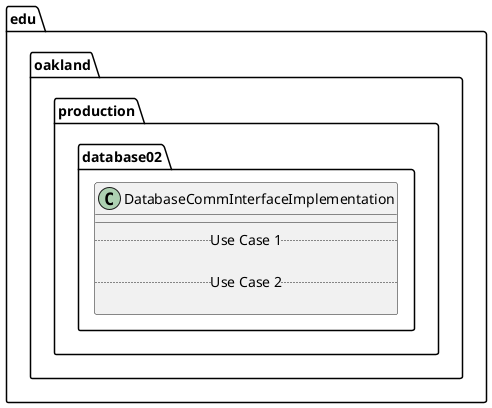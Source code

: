 @startuml DatabaseCommInterfaceImplementation

package edu.oakland.production.database02 {
    class DatabaseCommInterfaceImplementation {
        __
        .. Use Case 1 ..

        .. Use Case 2 ..

    }
}

@enduml